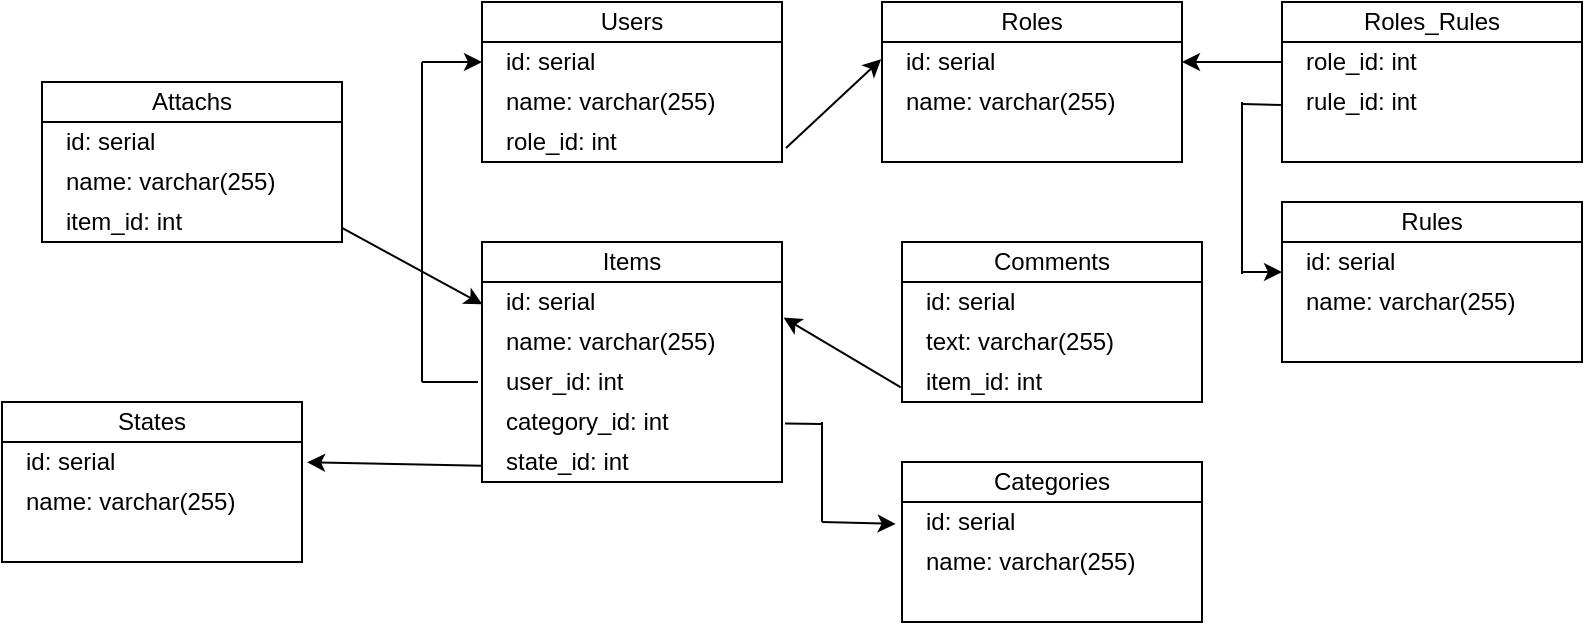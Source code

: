 <mxfile version="13.9.2"><diagram id="CzqmYaNFSlfvJIB1HmXc" name="Page-1"><mxGraphModel dx="872" dy="477" grid="1" gridSize="10" guides="1" tooltips="1" connect="1" arrows="1" fold="1" page="1" pageScale="1" pageWidth="827" pageHeight="1169" math="0" shadow="0"><root><mxCell id="0"/><mxCell id="1" parent="0"/><mxCell id="Io_zWBYU-9tnVNe6m37F-8" value="" style="group" vertex="1" connectable="0" parent="1"><mxGeometry x="270" y="190" width="150" height="80" as="geometry"/></mxCell><mxCell id="Io_zWBYU-9tnVNe6m37F-2" value="" style="rounded=0;whiteSpace=wrap;html=1;" vertex="1" parent="Io_zWBYU-9tnVNe6m37F-8"><mxGeometry y="20" width="150" height="60" as="geometry"/></mxCell><mxCell id="Io_zWBYU-9tnVNe6m37F-3" value="Users" style="rounded=0;whiteSpace=wrap;html=1;align=center;" vertex="1" parent="Io_zWBYU-9tnVNe6m37F-8"><mxGeometry width="150" height="20" as="geometry"/></mxCell><mxCell id="Io_zWBYU-9tnVNe6m37F-4" value="id: serial" style="text;html=1;strokeColor=none;fillColor=none;align=left;verticalAlign=middle;whiteSpace=wrap;rounded=0;" vertex="1" parent="Io_zWBYU-9tnVNe6m37F-8"><mxGeometry x="10" y="20" width="130" height="20" as="geometry"/></mxCell><mxCell id="Io_zWBYU-9tnVNe6m37F-5" value="name: varchar(255)" style="text;html=1;strokeColor=none;fillColor=none;align=left;verticalAlign=middle;whiteSpace=wrap;rounded=0;" vertex="1" parent="Io_zWBYU-9tnVNe6m37F-8"><mxGeometry x="10" y="40" width="130" height="20" as="geometry"/></mxCell><mxCell id="Io_zWBYU-9tnVNe6m37F-46" value="role_id: int" style="text;html=1;strokeColor=none;fillColor=none;align=left;verticalAlign=middle;whiteSpace=wrap;rounded=0;" vertex="1" parent="Io_zWBYU-9tnVNe6m37F-8"><mxGeometry x="10" y="60" width="130" height="20" as="geometry"/></mxCell><mxCell id="Io_zWBYU-9tnVNe6m37F-9" value="" style="group" vertex="1" connectable="0" parent="1"><mxGeometry x="470" y="190" width="150" height="80" as="geometry"/></mxCell><mxCell id="Io_zWBYU-9tnVNe6m37F-10" value="" style="rounded=0;whiteSpace=wrap;html=1;" vertex="1" parent="Io_zWBYU-9tnVNe6m37F-9"><mxGeometry y="20" width="150" height="60" as="geometry"/></mxCell><mxCell id="Io_zWBYU-9tnVNe6m37F-11" value="Roles" style="rounded=0;whiteSpace=wrap;html=1;align=center;" vertex="1" parent="Io_zWBYU-9tnVNe6m37F-9"><mxGeometry width="150" height="20" as="geometry"/></mxCell><mxCell id="Io_zWBYU-9tnVNe6m37F-12" value="id: serial" style="text;html=1;strokeColor=none;fillColor=none;align=left;verticalAlign=middle;whiteSpace=wrap;rounded=0;" vertex="1" parent="Io_zWBYU-9tnVNe6m37F-9"><mxGeometry x="10" y="20" width="130" height="20" as="geometry"/></mxCell><mxCell id="Io_zWBYU-9tnVNe6m37F-13" value="name: varchar(255)" style="text;html=1;strokeColor=none;fillColor=none;align=left;verticalAlign=middle;whiteSpace=wrap;rounded=0;" vertex="1" parent="Io_zWBYU-9tnVNe6m37F-9"><mxGeometry x="10" y="40" width="130" height="20" as="geometry"/></mxCell><mxCell id="Io_zWBYU-9tnVNe6m37F-14" value="" style="group" vertex="1" connectable="0" parent="1"><mxGeometry x="670" y="290" width="150" height="80" as="geometry"/></mxCell><mxCell id="Io_zWBYU-9tnVNe6m37F-15" value="" style="rounded=0;whiteSpace=wrap;html=1;" vertex="1" parent="Io_zWBYU-9tnVNe6m37F-14"><mxGeometry y="20" width="150" height="60" as="geometry"/></mxCell><mxCell id="Io_zWBYU-9tnVNe6m37F-16" value="Rules" style="rounded=0;whiteSpace=wrap;html=1;align=center;" vertex="1" parent="Io_zWBYU-9tnVNe6m37F-14"><mxGeometry width="150" height="20" as="geometry"/></mxCell><mxCell id="Io_zWBYU-9tnVNe6m37F-17" value="id: serial" style="text;html=1;strokeColor=none;fillColor=none;align=left;verticalAlign=middle;whiteSpace=wrap;rounded=0;" vertex="1" parent="Io_zWBYU-9tnVNe6m37F-14"><mxGeometry x="10" y="20" width="130" height="20" as="geometry"/></mxCell><mxCell id="Io_zWBYU-9tnVNe6m37F-18" value="name: varchar(255)" style="text;html=1;strokeColor=none;fillColor=none;align=left;verticalAlign=middle;whiteSpace=wrap;rounded=0;" vertex="1" parent="Io_zWBYU-9tnVNe6m37F-14"><mxGeometry x="10" y="40" width="130" height="20" as="geometry"/></mxCell><mxCell id="Io_zWBYU-9tnVNe6m37F-24" value="" style="group" vertex="1" connectable="0" parent="1"><mxGeometry x="480" y="310" width="150" height="80" as="geometry"/></mxCell><mxCell id="Io_zWBYU-9tnVNe6m37F-25" value="" style="rounded=0;whiteSpace=wrap;html=1;" vertex="1" parent="Io_zWBYU-9tnVNe6m37F-24"><mxGeometry y="20" width="150" height="60" as="geometry"/></mxCell><mxCell id="Io_zWBYU-9tnVNe6m37F-26" value="Comments" style="rounded=0;whiteSpace=wrap;html=1;align=center;" vertex="1" parent="Io_zWBYU-9tnVNe6m37F-24"><mxGeometry width="150" height="20" as="geometry"/></mxCell><mxCell id="Io_zWBYU-9tnVNe6m37F-27" value="id: serial" style="text;html=1;strokeColor=none;fillColor=none;align=left;verticalAlign=middle;whiteSpace=wrap;rounded=0;" vertex="1" parent="Io_zWBYU-9tnVNe6m37F-24"><mxGeometry x="10" y="20" width="130" height="20" as="geometry"/></mxCell><mxCell id="Io_zWBYU-9tnVNe6m37F-28" value="text: varchar(255)" style="text;html=1;strokeColor=none;fillColor=none;align=left;verticalAlign=middle;whiteSpace=wrap;rounded=0;" vertex="1" parent="Io_zWBYU-9tnVNe6m37F-24"><mxGeometry x="10" y="40" width="130" height="20" as="geometry"/></mxCell><mxCell id="Io_zWBYU-9tnVNe6m37F-62" value="item_id: int" style="text;html=1;strokeColor=none;fillColor=none;align=left;verticalAlign=middle;whiteSpace=wrap;rounded=0;" vertex="1" parent="Io_zWBYU-9tnVNe6m37F-24"><mxGeometry x="10" y="60" width="130" height="20" as="geometry"/></mxCell><mxCell id="Io_zWBYU-9tnVNe6m37F-30" value="" style="group" vertex="1" connectable="0" parent="1"><mxGeometry x="50" y="230" width="150" height="80" as="geometry"/></mxCell><mxCell id="Io_zWBYU-9tnVNe6m37F-31" value="" style="rounded=0;whiteSpace=wrap;html=1;" vertex="1" parent="Io_zWBYU-9tnVNe6m37F-30"><mxGeometry y="20" width="150" height="60" as="geometry"/></mxCell><mxCell id="Io_zWBYU-9tnVNe6m37F-32" value="Attachs" style="rounded=0;whiteSpace=wrap;html=1;align=center;" vertex="1" parent="Io_zWBYU-9tnVNe6m37F-30"><mxGeometry width="150" height="20" as="geometry"/></mxCell><mxCell id="Io_zWBYU-9tnVNe6m37F-33" value="id: serial" style="text;html=1;strokeColor=none;fillColor=none;align=left;verticalAlign=middle;whiteSpace=wrap;rounded=0;" vertex="1" parent="Io_zWBYU-9tnVNe6m37F-30"><mxGeometry x="10" y="20" width="130" height="20" as="geometry"/></mxCell><mxCell id="Io_zWBYU-9tnVNe6m37F-34" value="name: varchar(255)" style="text;html=1;strokeColor=none;fillColor=none;align=left;verticalAlign=middle;whiteSpace=wrap;rounded=0;" vertex="1" parent="Io_zWBYU-9tnVNe6m37F-30"><mxGeometry x="10" y="40" width="130" height="20" as="geometry"/></mxCell><mxCell id="Io_zWBYU-9tnVNe6m37F-64" value="item_id: int" style="text;html=1;strokeColor=none;fillColor=none;align=left;verticalAlign=middle;whiteSpace=wrap;rounded=0;" vertex="1" parent="Io_zWBYU-9tnVNe6m37F-30"><mxGeometry x="10" y="60" width="130" height="20" as="geometry"/></mxCell><mxCell id="Io_zWBYU-9tnVNe6m37F-35" value="" style="group" vertex="1" connectable="0" parent="1"><mxGeometry x="30" y="390" width="150" height="80" as="geometry"/></mxCell><mxCell id="Io_zWBYU-9tnVNe6m37F-36" value="" style="rounded=0;whiteSpace=wrap;html=1;" vertex="1" parent="Io_zWBYU-9tnVNe6m37F-35"><mxGeometry y="20" width="150" height="60" as="geometry"/></mxCell><mxCell id="Io_zWBYU-9tnVNe6m37F-37" value="States" style="rounded=0;whiteSpace=wrap;html=1;align=center;" vertex="1" parent="Io_zWBYU-9tnVNe6m37F-35"><mxGeometry width="150" height="20" as="geometry"/></mxCell><mxCell id="Io_zWBYU-9tnVNe6m37F-38" value="id: serial" style="text;html=1;strokeColor=none;fillColor=none;align=left;verticalAlign=middle;whiteSpace=wrap;rounded=0;" vertex="1" parent="Io_zWBYU-9tnVNe6m37F-35"><mxGeometry x="10" y="20" width="130" height="20" as="geometry"/></mxCell><mxCell id="Io_zWBYU-9tnVNe6m37F-39" value="name: varchar(255)" style="text;html=1;strokeColor=none;fillColor=none;align=left;verticalAlign=middle;whiteSpace=wrap;rounded=0;" vertex="1" parent="Io_zWBYU-9tnVNe6m37F-35"><mxGeometry x="10" y="40" width="130" height="20" as="geometry"/></mxCell><mxCell id="Io_zWBYU-9tnVNe6m37F-40" value="" style="group" vertex="1" connectable="0" parent="1"><mxGeometry x="480" y="420" width="150" height="80" as="geometry"/></mxCell><mxCell id="Io_zWBYU-9tnVNe6m37F-41" value="" style="rounded=0;whiteSpace=wrap;html=1;" vertex="1" parent="Io_zWBYU-9tnVNe6m37F-40"><mxGeometry y="20" width="150" height="60" as="geometry"/></mxCell><mxCell id="Io_zWBYU-9tnVNe6m37F-42" value="Categories" style="rounded=0;whiteSpace=wrap;html=1;align=center;" vertex="1" parent="Io_zWBYU-9tnVNe6m37F-40"><mxGeometry width="150" height="20" as="geometry"/></mxCell><mxCell id="Io_zWBYU-9tnVNe6m37F-43" value="id: serial" style="text;html=1;strokeColor=none;fillColor=none;align=left;verticalAlign=middle;whiteSpace=wrap;rounded=0;" vertex="1" parent="Io_zWBYU-9tnVNe6m37F-40"><mxGeometry x="10" y="20" width="130" height="20" as="geometry"/></mxCell><mxCell id="Io_zWBYU-9tnVNe6m37F-44" value="name: varchar(255)" style="text;html=1;strokeColor=none;fillColor=none;align=left;verticalAlign=middle;whiteSpace=wrap;rounded=0;" vertex="1" parent="Io_zWBYU-9tnVNe6m37F-40"><mxGeometry x="10" y="40" width="130" height="20" as="geometry"/></mxCell><mxCell id="Io_zWBYU-9tnVNe6m37F-47" value="" style="endArrow=classic;html=1;entryX=-0.003;entryY=0.144;entryDx=0;entryDy=0;entryPerimeter=0;" edge="1" parent="1" target="Io_zWBYU-9tnVNe6m37F-10"><mxGeometry width="50" height="50" relative="1" as="geometry"><mxPoint x="422" y="263" as="sourcePoint"/><mxPoint x="460" y="230" as="targetPoint"/></mxGeometry></mxCell><mxCell id="Io_zWBYU-9tnVNe6m37F-51" value="" style="group" vertex="1" connectable="0" parent="1"><mxGeometry x="670" y="190" width="150" height="80" as="geometry"/></mxCell><mxCell id="Io_zWBYU-9tnVNe6m37F-52" value="" style="rounded=0;whiteSpace=wrap;html=1;" vertex="1" parent="Io_zWBYU-9tnVNe6m37F-51"><mxGeometry y="20" width="150" height="60" as="geometry"/></mxCell><mxCell id="Io_zWBYU-9tnVNe6m37F-53" value="Roles_Rules" style="rounded=0;whiteSpace=wrap;html=1;align=center;" vertex="1" parent="Io_zWBYU-9tnVNe6m37F-51"><mxGeometry width="150" height="20" as="geometry"/></mxCell><mxCell id="Io_zWBYU-9tnVNe6m37F-54" value="role_id: int" style="text;html=1;strokeColor=none;fillColor=none;align=left;verticalAlign=middle;whiteSpace=wrap;rounded=0;" vertex="1" parent="Io_zWBYU-9tnVNe6m37F-51"><mxGeometry x="10" y="20" width="130" height="20" as="geometry"/></mxCell><mxCell id="Io_zWBYU-9tnVNe6m37F-55" value="rule_id: int" style="text;html=1;strokeColor=none;fillColor=none;align=left;verticalAlign=middle;whiteSpace=wrap;rounded=0;" vertex="1" parent="Io_zWBYU-9tnVNe6m37F-51"><mxGeometry x="10" y="40" width="130" height="20" as="geometry"/></mxCell><mxCell id="Io_zWBYU-9tnVNe6m37F-56" value="" style="endArrow=classic;html=1;exitX=0;exitY=0.25;exitDx=0;exitDy=0;entryX=1;entryY=0.25;entryDx=0;entryDy=0;" edge="1" parent="1"><mxGeometry width="50" height="50" relative="1" as="geometry"><mxPoint x="670" y="220" as="sourcePoint"/><mxPoint x="620" y="220" as="targetPoint"/></mxGeometry></mxCell><mxCell id="Io_zWBYU-9tnVNe6m37F-57" value="" style="endArrow=classic;html=1;entryX=0;entryY=0.25;entryDx=0;entryDy=0;" edge="1" parent="1" target="Io_zWBYU-9tnVNe6m37F-15"><mxGeometry width="50" height="50" relative="1" as="geometry"><mxPoint x="650" y="325" as="sourcePoint"/><mxPoint x="870" y="290" as="targetPoint"/></mxGeometry></mxCell><mxCell id="Io_zWBYU-9tnVNe6m37F-59" value="" style="endArrow=classic;html=1;entryX=0;entryY=0.167;entryDx=0;entryDy=0;entryPerimeter=0;" edge="1" parent="1" target="Io_zWBYU-9tnVNe6m37F-2"><mxGeometry width="50" height="50" relative="1" as="geometry"><mxPoint x="240" y="220" as="sourcePoint"/><mxPoint x="260" y="210" as="targetPoint"/></mxGeometry></mxCell><mxCell id="Io_zWBYU-9tnVNe6m37F-60" value="" style="endArrow=none;html=1;" edge="1" parent="1"><mxGeometry width="50" height="50" relative="1" as="geometry"><mxPoint x="240" y="380" as="sourcePoint"/><mxPoint x="240" y="220" as="targetPoint"/></mxGeometry></mxCell><mxCell id="Io_zWBYU-9tnVNe6m37F-61" value="" style="endArrow=none;html=1;" edge="1" parent="1"><mxGeometry width="50" height="50" relative="1" as="geometry"><mxPoint x="240" y="380" as="sourcePoint"/><mxPoint x="268" y="380" as="targetPoint"/></mxGeometry></mxCell><mxCell id="Io_zWBYU-9tnVNe6m37F-63" value="" style="endArrow=classic;html=1;exitX=-0.004;exitY=0.879;exitDx=0;exitDy=0;exitPerimeter=0;entryX=1.005;entryY=0.178;entryDx=0;entryDy=0;entryPerimeter=0;" edge="1" parent="1" source="Io_zWBYU-9tnVNe6m37F-25" target="Io_zWBYU-9tnVNe6m37F-20"><mxGeometry width="50" height="50" relative="1" as="geometry"><mxPoint x="440" y="410" as="sourcePoint"/><mxPoint x="490" y="360" as="targetPoint"/></mxGeometry></mxCell><mxCell id="Io_zWBYU-9tnVNe6m37F-65" value="" style="endArrow=classic;html=1;entryX=-0.025;entryY=0.12;entryDx=0;entryDy=0;entryPerimeter=0;exitX=1;exitY=0.883;exitDx=0;exitDy=0;exitPerimeter=0;" edge="1" parent="1" source="Io_zWBYU-9tnVNe6m37F-31"><mxGeometry width="50" height="50" relative="1" as="geometry"><mxPoint x="230" y="341" as="sourcePoint"/><mxPoint x="270.25" y="341.2" as="targetPoint"/></mxGeometry></mxCell><mxCell id="Io_zWBYU-9tnVNe6m37F-20" value="" style="rounded=0;whiteSpace=wrap;html=1;" vertex="1" parent="1"><mxGeometry x="270" y="330" width="150" height="100" as="geometry"/></mxCell><mxCell id="Io_zWBYU-9tnVNe6m37F-21" value="Items" style="rounded=0;whiteSpace=wrap;html=1;align=center;" vertex="1" parent="1"><mxGeometry x="270" y="310" width="150" height="20" as="geometry"/></mxCell><mxCell id="Io_zWBYU-9tnVNe6m37F-22" value="id: serial" style="text;html=1;strokeColor=none;fillColor=none;align=left;verticalAlign=middle;whiteSpace=wrap;rounded=0;" vertex="1" parent="1"><mxGeometry x="280" y="330" width="130" height="20" as="geometry"/></mxCell><mxCell id="Io_zWBYU-9tnVNe6m37F-23" value="name: varchar(255)" style="text;html=1;strokeColor=none;fillColor=none;align=left;verticalAlign=middle;whiteSpace=wrap;rounded=0;" vertex="1" parent="1"><mxGeometry x="280" y="350" width="130" height="20" as="geometry"/></mxCell><mxCell id="Io_zWBYU-9tnVNe6m37F-58" value="user_id: int" style="text;html=1;strokeColor=none;fillColor=none;align=left;verticalAlign=middle;whiteSpace=wrap;rounded=0;" vertex="1" parent="1"><mxGeometry x="280" y="370" width="130" height="20" as="geometry"/></mxCell><mxCell id="Io_zWBYU-9tnVNe6m37F-68" value="category_id: int" style="text;html=1;strokeColor=none;fillColor=none;align=left;verticalAlign=middle;whiteSpace=wrap;rounded=0;" vertex="1" parent="1"><mxGeometry x="280" y="390" width="130" height="20" as="geometry"/></mxCell><mxCell id="Io_zWBYU-9tnVNe6m37F-70" value="" style="endArrow=classic;html=1;entryX=-0.021;entryY=0.183;entryDx=0;entryDy=0;entryPerimeter=0;" edge="1" parent="1" target="Io_zWBYU-9tnVNe6m37F-41"><mxGeometry width="50" height="50" relative="1" as="geometry"><mxPoint x="440" y="450" as="sourcePoint"/><mxPoint x="440" y="470" as="targetPoint"/></mxGeometry></mxCell><mxCell id="Io_zWBYU-9tnVNe6m37F-71" value="" style="endArrow=none;html=1;" edge="1" parent="1"><mxGeometry width="50" height="50" relative="1" as="geometry"><mxPoint x="440" y="450" as="sourcePoint"/><mxPoint x="440" y="400" as="targetPoint"/></mxGeometry></mxCell><mxCell id="Io_zWBYU-9tnVNe6m37F-72" value="" style="endArrow=none;html=1;exitX=1.01;exitY=0.707;exitDx=0;exitDy=0;exitPerimeter=0;" edge="1" parent="1" source="Io_zWBYU-9tnVNe6m37F-20"><mxGeometry width="50" height="50" relative="1" as="geometry"><mxPoint x="440" y="449" as="sourcePoint"/><mxPoint x="440" y="401" as="targetPoint"/></mxGeometry></mxCell><mxCell id="Io_zWBYU-9tnVNe6m37F-73" value="state_id: int" style="text;html=1;strokeColor=none;fillColor=none;align=left;verticalAlign=middle;whiteSpace=wrap;rounded=0;" vertex="1" parent="1"><mxGeometry x="280" y="410" width="130" height="20" as="geometry"/></mxCell><mxCell id="Io_zWBYU-9tnVNe6m37F-74" value="" style="endArrow=classic;html=1;entryX=1.017;entryY=0.169;entryDx=0;entryDy=0;entryPerimeter=0;exitX=0;exitY=0.919;exitDx=0;exitDy=0;exitPerimeter=0;" edge="1" parent="1" source="Io_zWBYU-9tnVNe6m37F-20" target="Io_zWBYU-9tnVNe6m37F-36"><mxGeometry width="50" height="50" relative="1" as="geometry"><mxPoint x="240" y="440" as="sourcePoint"/><mxPoint x="250" y="400" as="targetPoint"/></mxGeometry></mxCell><mxCell id="Io_zWBYU-9tnVNe6m37F-75" value="" style="endArrow=none;html=1;" edge="1" parent="1"><mxGeometry width="50" height="50" relative="1" as="geometry"><mxPoint x="650" y="240" as="sourcePoint"/><mxPoint x="650" y="326" as="targetPoint"/></mxGeometry></mxCell><mxCell id="Io_zWBYU-9tnVNe6m37F-76" value="" style="endArrow=none;html=1;entryX=0.003;entryY=0.558;entryDx=0;entryDy=0;entryPerimeter=0;" edge="1" parent="1"><mxGeometry width="50" height="50" relative="1" as="geometry"><mxPoint x="650" y="241" as="sourcePoint"/><mxPoint x="670.45" y="241.48" as="targetPoint"/></mxGeometry></mxCell></root></mxGraphModel></diagram></mxfile>